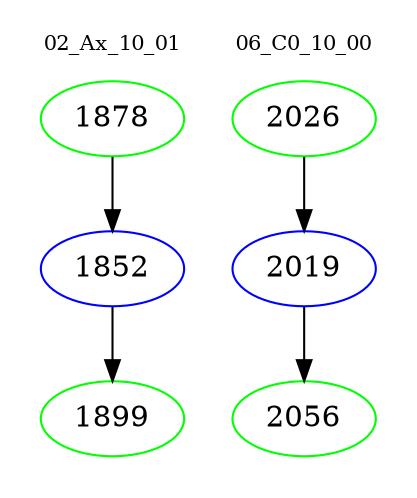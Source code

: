 digraph{
subgraph cluster_0 {
color = white
label = "02_Ax_10_01";
fontsize=10;
T0_1878 [label="1878", color="green"]
T0_1878 -> T0_1852 [color="black"]
T0_1852 [label="1852", color="blue"]
T0_1852 -> T0_1899 [color="black"]
T0_1899 [label="1899", color="green"]
}
subgraph cluster_1 {
color = white
label = "06_C0_10_00";
fontsize=10;
T1_2026 [label="2026", color="green"]
T1_2026 -> T1_2019 [color="black"]
T1_2019 [label="2019", color="blue"]
T1_2019 -> T1_2056 [color="black"]
T1_2056 [label="2056", color="green"]
}
}
